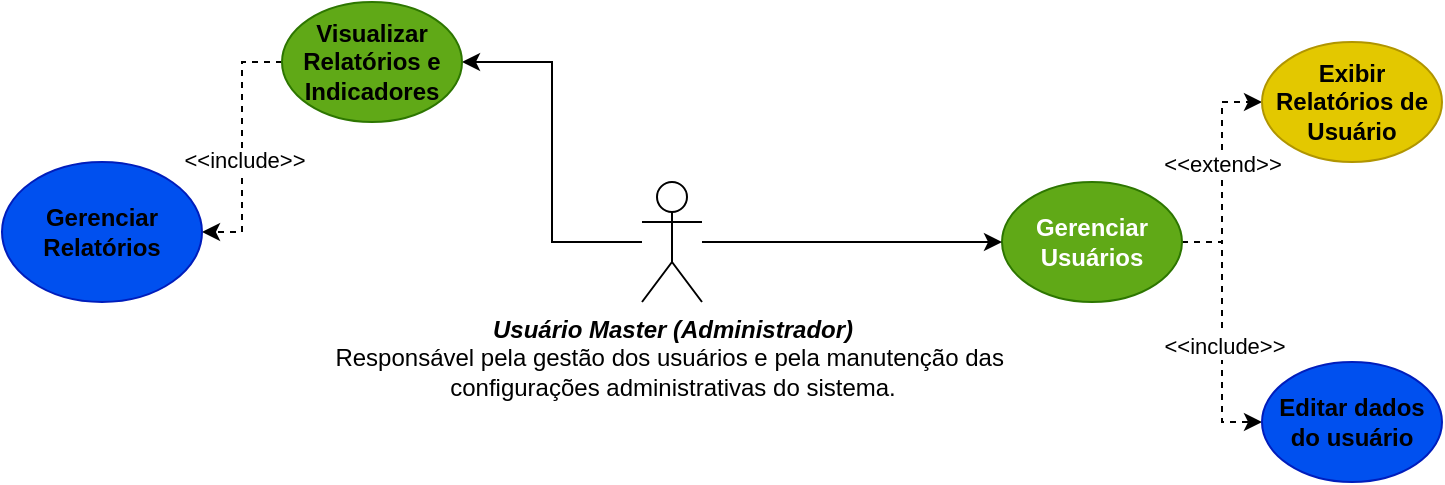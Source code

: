 <mxfile version="27.1.1">
  <diagram name="Page-1" id="2mK8HjrECjhPE67dpXWD">
    <mxGraphModel dx="1426" dy="777" grid="1" gridSize="10" guides="1" tooltips="1" connect="1" arrows="1" fold="1" page="1" pageScale="1" pageWidth="850" pageHeight="1100" math="0" shadow="0">
      <root>
        <mxCell id="0" />
        <mxCell id="1" parent="0" />
        <mxCell id="GfsNwMvOBse85ZGnmMTk-1" value="" style="group" vertex="1" connectable="0" parent="1">
          <mxGeometry x="510" y="90" width="220" height="220" as="geometry" />
        </mxCell>
        <mxCell id="GfsNwMvOBse85ZGnmMTk-2" style="edgeStyle=orthogonalEdgeStyle;rounded=0;orthogonalLoop=1;jettySize=auto;html=1;entryX=0;entryY=0.5;entryDx=0;entryDy=0;dashed=1;" edge="1" parent="GfsNwMvOBse85ZGnmMTk-1" source="GfsNwMvOBse85ZGnmMTk-6" target="GfsNwMvOBse85ZGnmMTk-7">
          <mxGeometry relative="1" as="geometry" />
        </mxCell>
        <mxCell id="GfsNwMvOBse85ZGnmMTk-3" value="&amp;lt;&amp;lt;include&amp;gt;&amp;gt;" style="edgeLabel;html=1;align=center;verticalAlign=middle;resizable=0;points=[];" vertex="1" connectable="0" parent="GfsNwMvOBse85ZGnmMTk-2">
          <mxGeometry x="0.107" y="1" relative="1" as="geometry">
            <mxPoint as="offset" />
          </mxGeometry>
        </mxCell>
        <mxCell id="GfsNwMvOBse85ZGnmMTk-4" style="edgeStyle=orthogonalEdgeStyle;rounded=0;orthogonalLoop=1;jettySize=auto;html=1;entryX=0;entryY=0.5;entryDx=0;entryDy=0;dashed=1;" edge="1" parent="GfsNwMvOBse85ZGnmMTk-1" source="GfsNwMvOBse85ZGnmMTk-6" target="GfsNwMvOBse85ZGnmMTk-8">
          <mxGeometry relative="1" as="geometry" />
        </mxCell>
        <mxCell id="GfsNwMvOBse85ZGnmMTk-5" value="&amp;lt;&amp;lt;extend&amp;gt;&amp;gt;" style="edgeLabel;html=1;align=center;verticalAlign=middle;resizable=0;points=[];" vertex="1" connectable="0" parent="GfsNwMvOBse85ZGnmMTk-4">
          <mxGeometry x="-0.244" y="2" relative="1" as="geometry">
            <mxPoint x="2" y="-18" as="offset" />
          </mxGeometry>
        </mxCell>
        <mxCell id="GfsNwMvOBse85ZGnmMTk-6" value="&lt;font style=&quot;color: light-dark(rgb(255, 255, 255), rgb(255, 255, 255));&quot;&gt;&lt;b style=&quot;&quot;&gt;Gerenciar Usuários&lt;/b&gt;&lt;/font&gt;" style="ellipse;whiteSpace=wrap;html=1;fillColor=#60a917;fontColor=#ffffff;strokeColor=#2D7600;" vertex="1" parent="GfsNwMvOBse85ZGnmMTk-1">
          <mxGeometry y="70" width="90" height="60" as="geometry" />
        </mxCell>
        <mxCell id="GfsNwMvOBse85ZGnmMTk-7" value="&lt;font style=&quot;color: light-dark(rgb(0, 0, 0), rgb(255, 246, 246));&quot;&gt;&lt;b&gt;Editar dados do usuário&lt;/b&gt;&lt;/font&gt;" style="ellipse;whiteSpace=wrap;html=1;fillColor=#0050ef;fontColor=#ffffff;strokeColor=#001DBC;" vertex="1" parent="GfsNwMvOBse85ZGnmMTk-1">
          <mxGeometry x="130" y="160" width="90" height="60" as="geometry" />
        </mxCell>
        <mxCell id="GfsNwMvOBse85ZGnmMTk-8" value="&lt;font style=&quot;color: light-dark(rgb(0, 0, 0), rgb(255, 246, 246));&quot;&gt;&lt;b&gt;Exibir Relatórios de Usuário&lt;/b&gt;&lt;/font&gt;" style="ellipse;whiteSpace=wrap;html=1;fillColor=#e3c800;fontColor=#000000;strokeColor=#B09500;" vertex="1" parent="GfsNwMvOBse85ZGnmMTk-1">
          <mxGeometry x="130" width="90" height="60" as="geometry" />
        </mxCell>
        <mxCell id="GfsNwMvOBse85ZGnmMTk-13" style="edgeStyle=orthogonalEdgeStyle;rounded=0;orthogonalLoop=1;jettySize=auto;html=1;entryX=0;entryY=0.5;entryDx=0;entryDy=0;" edge="1" parent="1" source="GfsNwMvOBse85ZGnmMTk-9" target="GfsNwMvOBse85ZGnmMTk-6">
          <mxGeometry relative="1" as="geometry" />
        </mxCell>
        <mxCell id="GfsNwMvOBse85ZGnmMTk-21" style="edgeStyle=orthogonalEdgeStyle;rounded=0;orthogonalLoop=1;jettySize=auto;html=1;entryX=0;entryY=0.5;entryDx=0;entryDy=0;" edge="1" parent="1" source="GfsNwMvOBse85ZGnmMTk-9" target="GfsNwMvOBse85ZGnmMTk-18">
          <mxGeometry relative="1" as="geometry" />
        </mxCell>
        <mxCell id="GfsNwMvOBse85ZGnmMTk-9" value="&lt;b&gt;&lt;i&gt;Usuário Master (Administrador)&lt;/i&gt;&lt;/b&gt;&lt;div&gt;Responsável pela gestão dos usuários e pela manutenção das&amp;nbsp;&lt;/div&gt;&lt;div&gt;configurações administrativas do sistema.&lt;/div&gt;" style="shape=umlActor;verticalLabelPosition=bottom;verticalAlign=top;html=1;outlineConnect=0;" vertex="1" parent="1">
          <mxGeometry x="330" y="160" width="30" height="60" as="geometry" />
        </mxCell>
        <mxCell id="GfsNwMvOBse85ZGnmMTk-14" style="edgeStyle=orthogonalEdgeStyle;rounded=0;orthogonalLoop=1;jettySize=auto;html=1;entryX=0;entryY=0.5;entryDx=0;entryDy=0;dashed=1;" edge="1" parent="1" source="GfsNwMvOBse85ZGnmMTk-18" target="GfsNwMvOBse85ZGnmMTk-19">
          <mxGeometry relative="1" as="geometry" />
        </mxCell>
        <mxCell id="GfsNwMvOBse85ZGnmMTk-15" value="&amp;lt;&amp;lt;include&amp;gt;&amp;gt;" style="edgeLabel;html=1;align=center;verticalAlign=middle;resizable=0;points=[];rotation=0;" vertex="1" connectable="0" parent="GfsNwMvOBse85ZGnmMTk-14">
          <mxGeometry x="0.107" y="1" relative="1" as="geometry">
            <mxPoint as="offset" />
          </mxGeometry>
        </mxCell>
        <mxCell id="GfsNwMvOBse85ZGnmMTk-18" value="&lt;font style=&quot;color: light-dark(rgb(0, 0, 0), rgb(255, 255, 255));&quot;&gt;&lt;b&gt;Visualizar Relatórios e Indicadores&lt;/b&gt;&lt;/font&gt;" style="ellipse;whiteSpace=wrap;html=1;fillColor=#60a917;fontColor=#ffffff;strokeColor=#2D7600;rotation=0;direction=west;" vertex="1" parent="1">
          <mxGeometry x="150" y="70" width="90" height="60" as="geometry" />
        </mxCell>
        <mxCell id="GfsNwMvOBse85ZGnmMTk-19" value="&lt;font style=&quot;color: light-dark(rgb(0, 0, 0), rgb(255, 246, 246));&quot;&gt;&lt;b&gt;Gerenciar Relatórios&lt;/b&gt;&lt;/font&gt;" style="ellipse;whiteSpace=wrap;html=1;fillColor=#0050ef;fontColor=#ffffff;strokeColor=#001DBC;rotation=0;direction=west;" vertex="1" parent="1">
          <mxGeometry x="10" y="150" width="100" height="70" as="geometry" />
        </mxCell>
      </root>
    </mxGraphModel>
  </diagram>
</mxfile>
